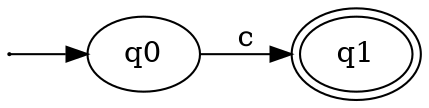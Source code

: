 digraph G {    
    rankdir=LR;
    size = "5,7";
    1 -> q0;
    1 [label="",width=0.00001,height=0.00001];
    q0 -> q1 [label="c"];
    q1  [peripheries=2];
}

